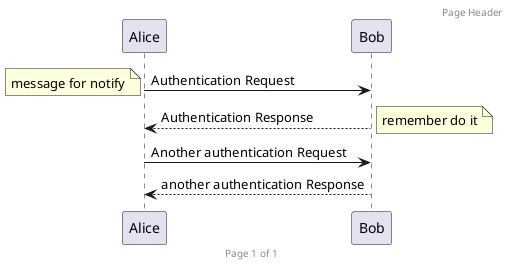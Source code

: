 @startuml

header Page Header
footer Page %page% of %lastpage%

Alice -> Bob: Authentication Request
note left : message for notify

Bob --> Alice: Authentication Response
note right : remember do it

Alice -> Bob: Another authentication Request
Alice <-- Bob: another authentication Response

@enduml
